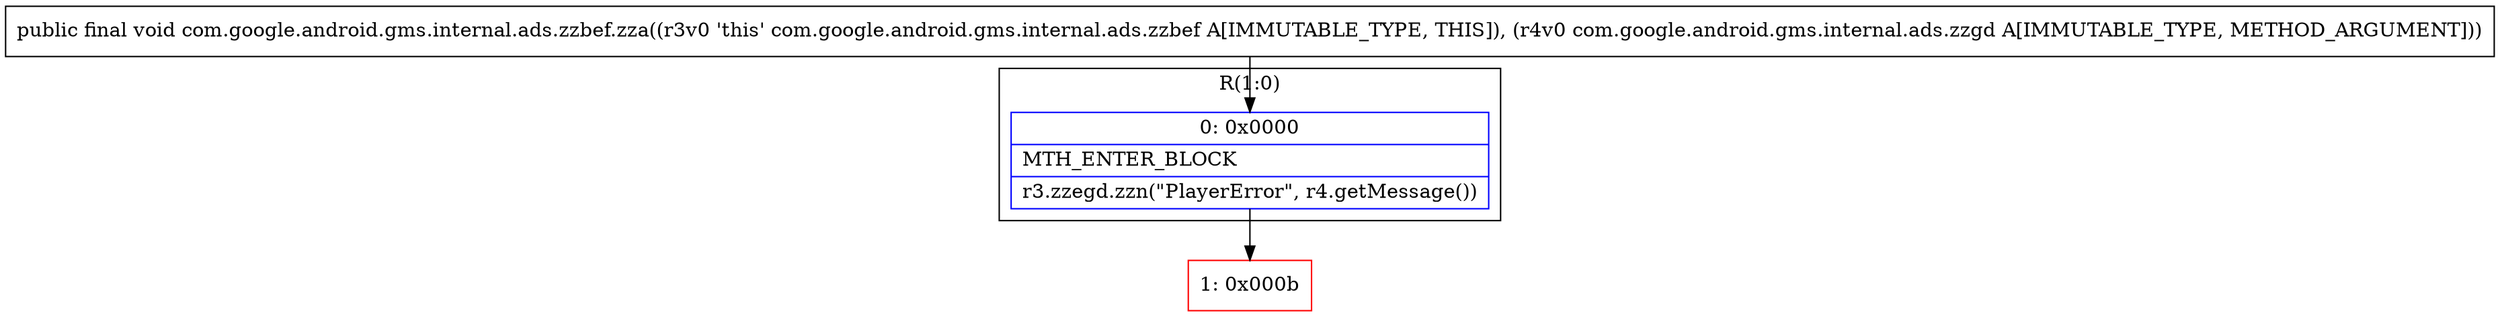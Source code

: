 digraph "CFG forcom.google.android.gms.internal.ads.zzbef.zza(Lcom\/google\/android\/gms\/internal\/ads\/zzgd;)V" {
subgraph cluster_Region_1055240101 {
label = "R(1:0)";
node [shape=record,color=blue];
Node_0 [shape=record,label="{0\:\ 0x0000|MTH_ENTER_BLOCK\l|r3.zzegd.zzn(\"PlayerError\", r4.getMessage())\l}"];
}
Node_1 [shape=record,color=red,label="{1\:\ 0x000b}"];
MethodNode[shape=record,label="{public final void com.google.android.gms.internal.ads.zzbef.zza((r3v0 'this' com.google.android.gms.internal.ads.zzbef A[IMMUTABLE_TYPE, THIS]), (r4v0 com.google.android.gms.internal.ads.zzgd A[IMMUTABLE_TYPE, METHOD_ARGUMENT])) }"];
MethodNode -> Node_0;
Node_0 -> Node_1;
}

